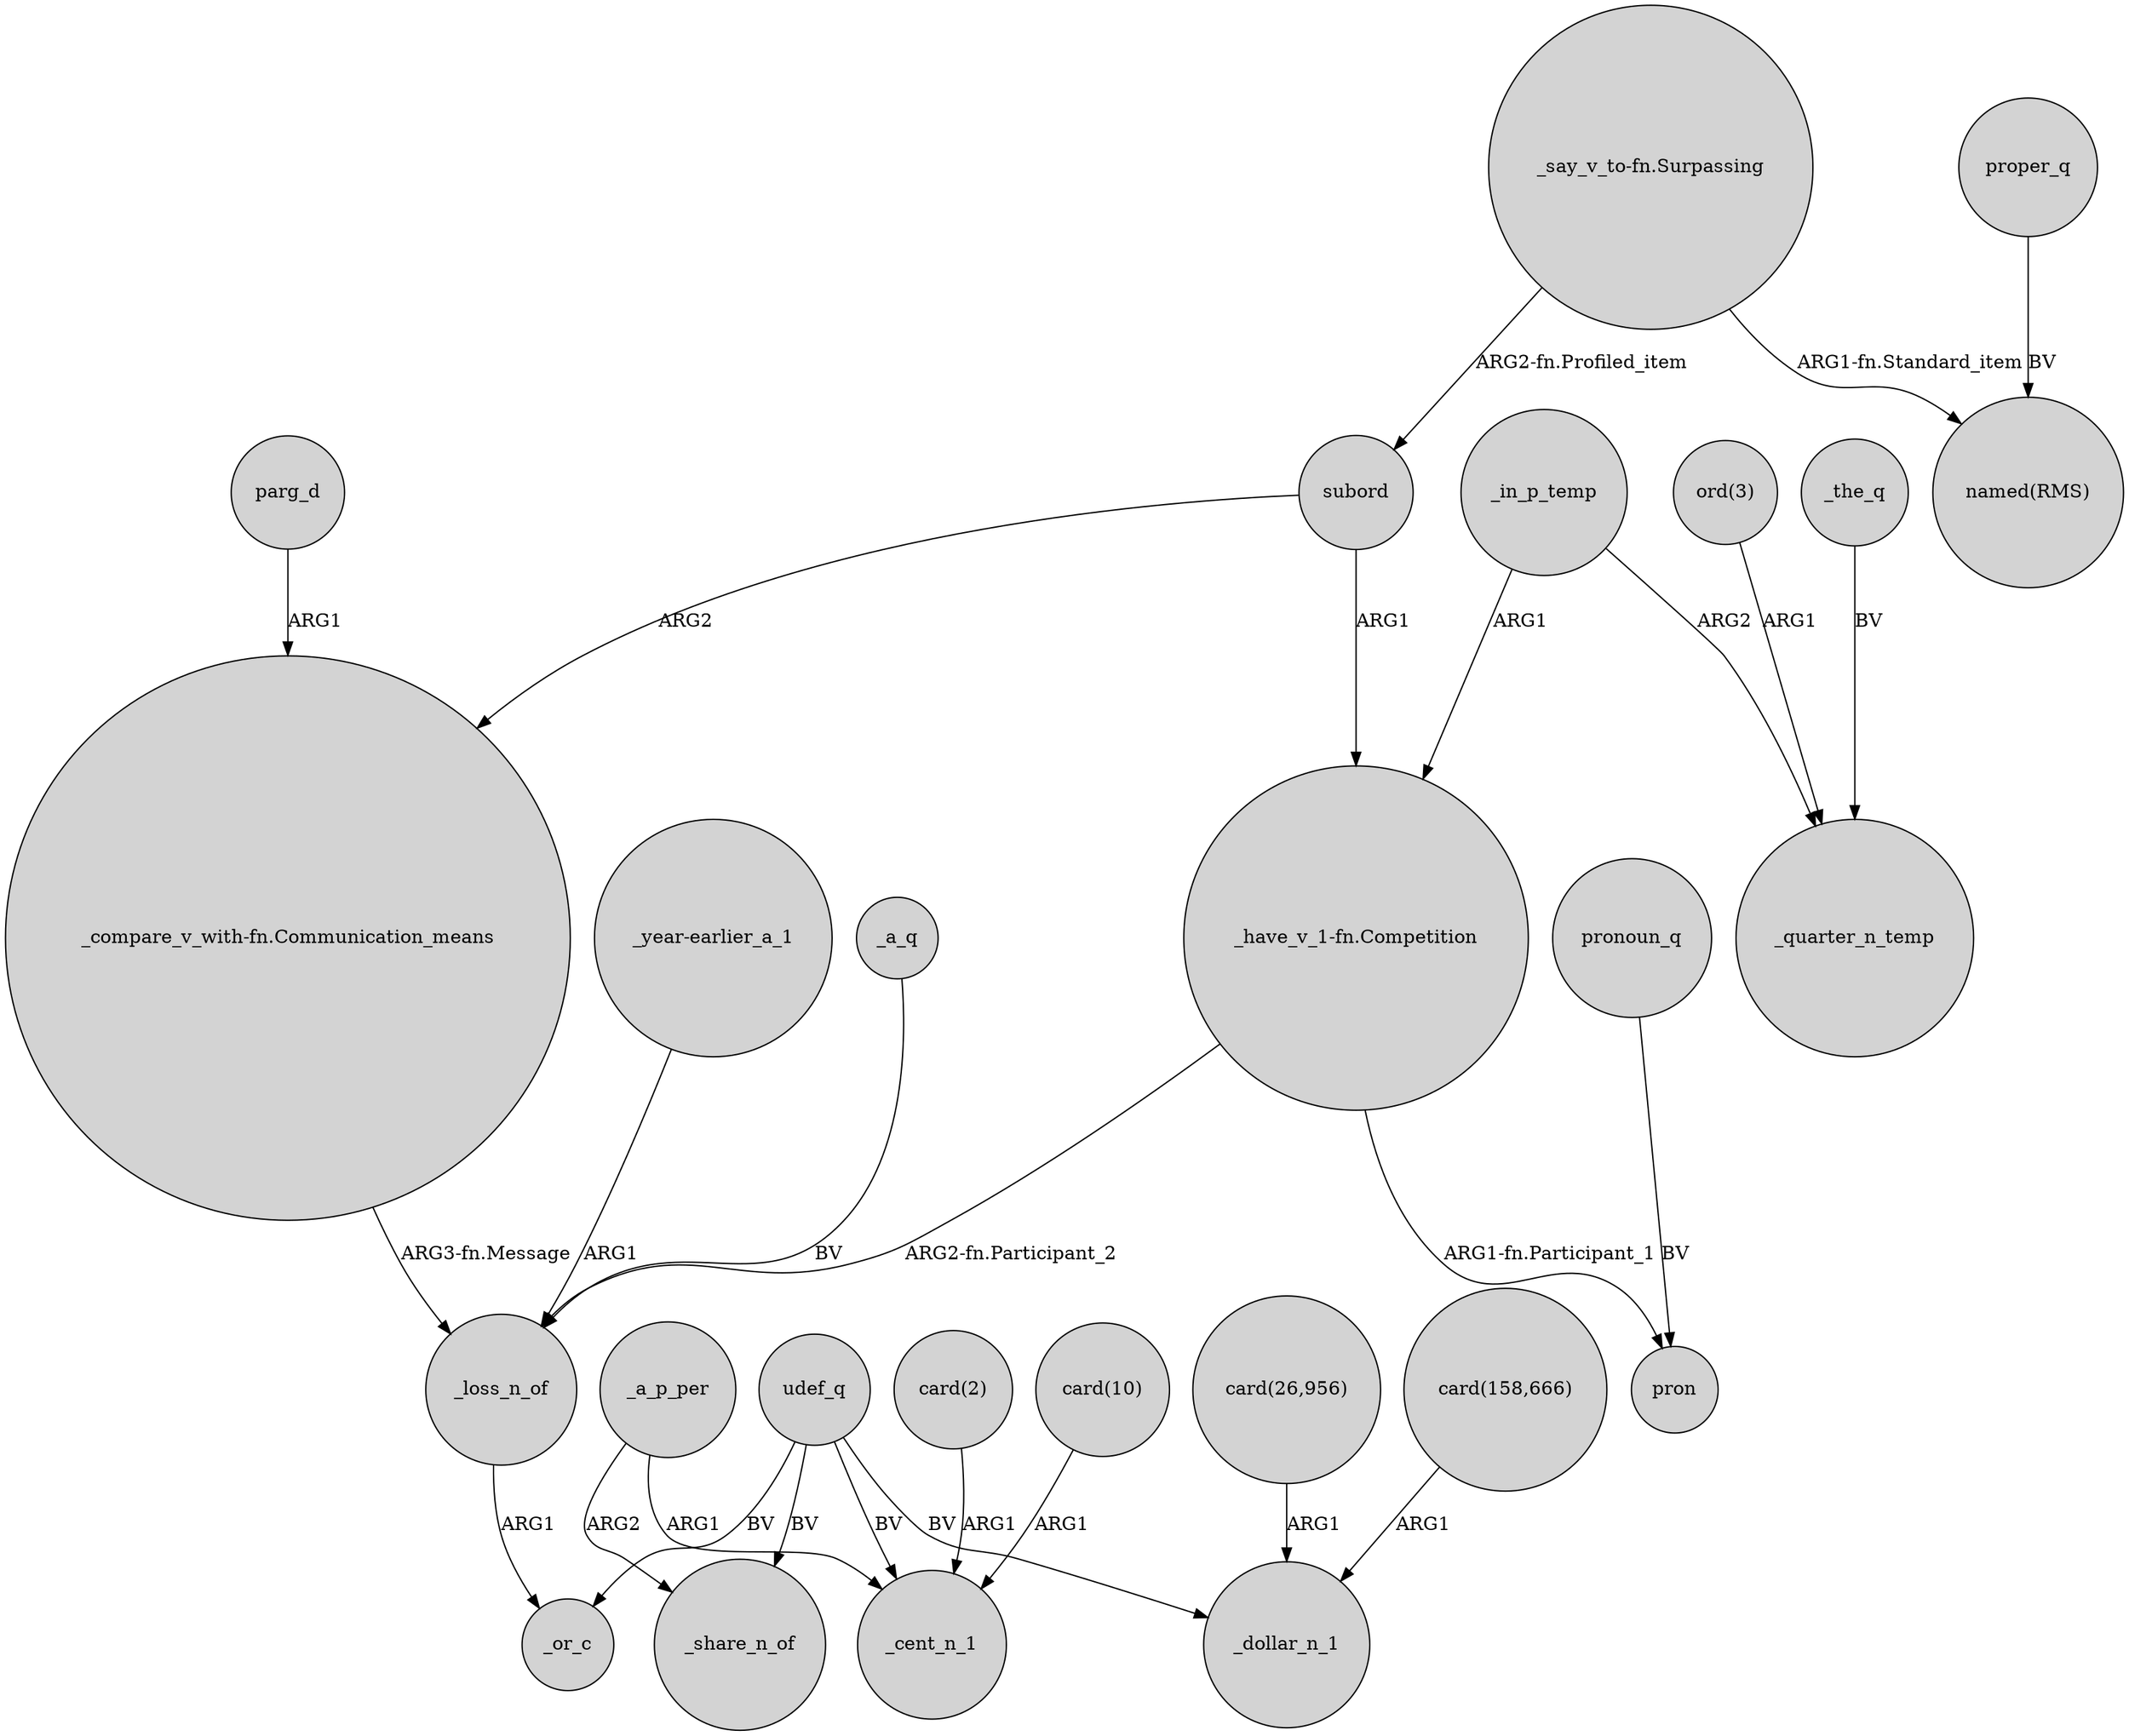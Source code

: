 digraph {
	node [shape=circle style=filled]
	_a_q -> _loss_n_of [label=BV]
	_in_p_temp -> _quarter_n_temp [label=ARG2]
	"ord(3)" -> _quarter_n_temp [label=ARG1]
	_in_p_temp -> "_have_v_1-fn.Competition" [label=ARG1]
	_a_p_per -> _cent_n_1 [label=ARG1]
	"_say_v_to-fn.Surpassing" -> "named(RMS)" [label="ARG1-fn.Standard_item"]
	"_have_v_1-fn.Competition" -> pron [label="ARG1-fn.Participant_1"]
	_the_q -> _quarter_n_temp [label=BV]
	udef_q -> _cent_n_1 [label=BV]
	udef_q -> _or_c [label=BV]
	pronoun_q -> pron [label=BV]
	parg_d -> "_compare_v_with-fn.Communication_means" [label=ARG1]
	"_compare_v_with-fn.Communication_means" -> _loss_n_of [label="ARG3-fn.Message"]
	"_have_v_1-fn.Competition" -> _loss_n_of [label="ARG2-fn.Participant_2"]
	_a_p_per -> _share_n_of [label=ARG2]
	udef_q -> _share_n_of [label=BV]
	subord -> "_compare_v_with-fn.Communication_means" [label=ARG2]
	udef_q -> _dollar_n_1 [label=BV]
	"_say_v_to-fn.Surpassing" -> subord [label="ARG2-fn.Profiled_item"]
	"_year-earlier_a_1" -> _loss_n_of [label=ARG1]
	_loss_n_of -> _or_c [label=ARG1]
	proper_q -> "named(RMS)" [label=BV]
	subord -> "_have_v_1-fn.Competition" [label=ARG1]
	"card(2)" -> _cent_n_1 [label=ARG1]
	"card(158,666)" -> _dollar_n_1 [label=ARG1]
	"card(26,956)" -> _dollar_n_1 [label=ARG1]
	"card(10)" -> _cent_n_1 [label=ARG1]
}
